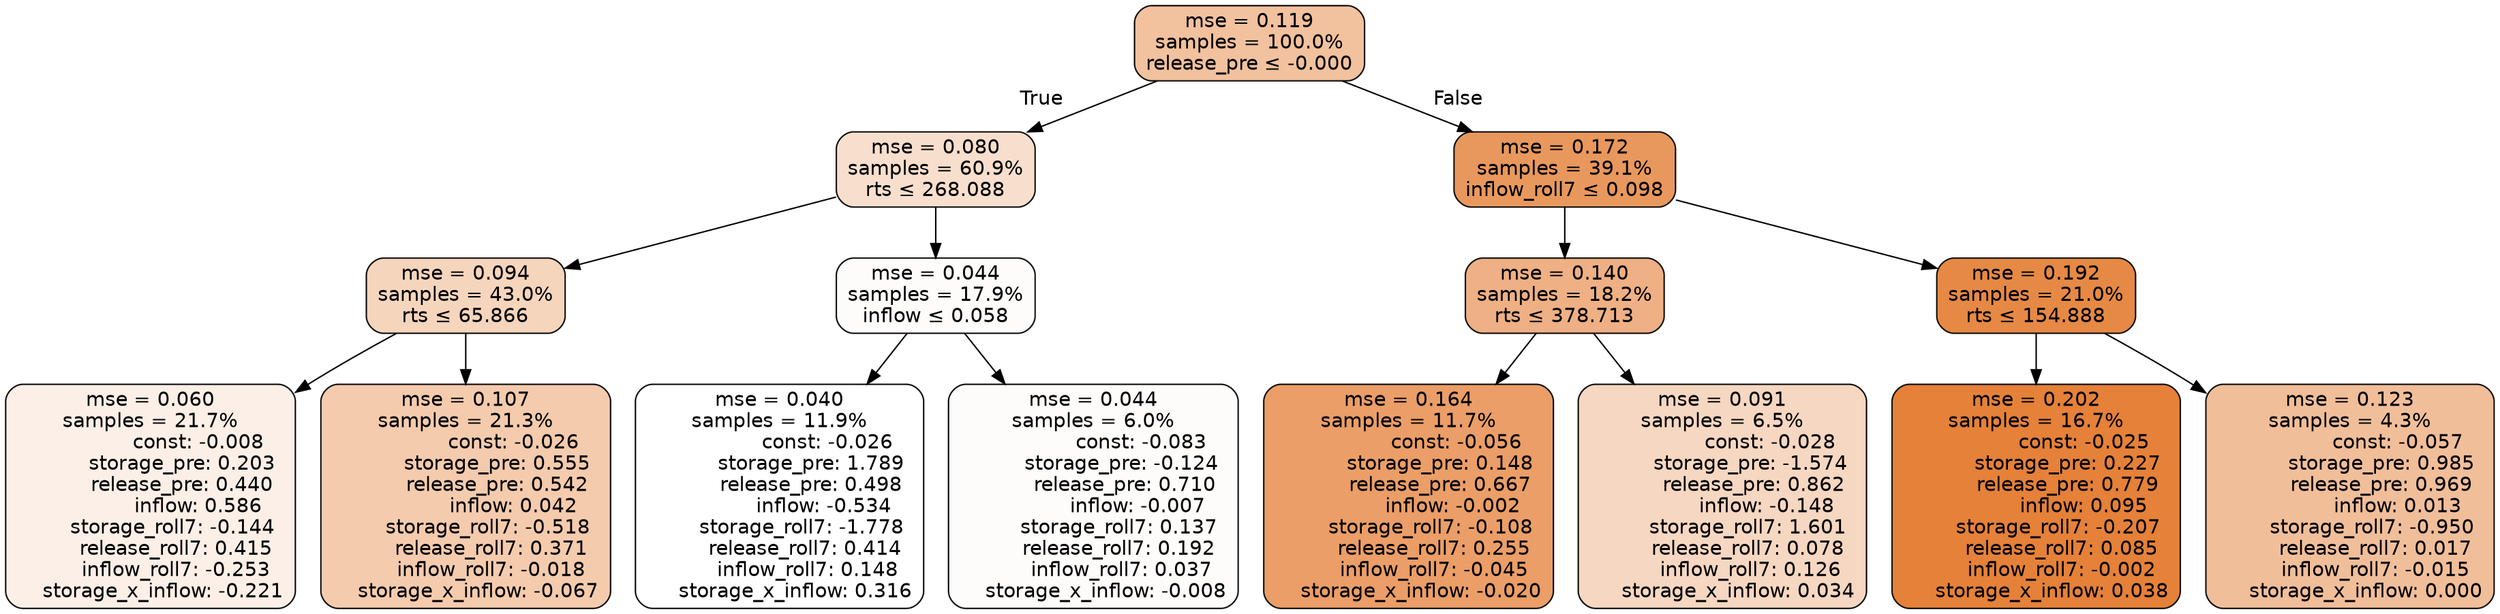 digraph tree {
bgcolor="transparent"
node [shape=rectangle, style="filled, rounded", color="black", fontname=helvetica] ;
edge [fontname=helvetica] ;
	"0" [label="mse = 0.119
samples = 100.0%
release_pre &le; -0.000", fillcolor="#f2c19e"]
	"1" [label="mse = 0.080
samples = 60.9%
rts &le; 268.088", fillcolor="#f8dfcd"]
	"2" [label="mse = 0.094
samples = 43.0%
rts &le; 65.866", fillcolor="#f6d5bd"]
	"3" [label="mse = 0.060
samples = 21.7%
               const: -0.008
          storage_pre: 0.203
          release_pre: 0.440
               inflow: 0.586
       storage_roll7: -0.144
        release_roll7: 0.415
        inflow_roll7: -0.253
    storage_x_inflow: -0.221", fillcolor="#fbefe7"]
	"4" [label="mse = 0.107
samples = 21.3%
               const: -0.026
          storage_pre: 0.555
          release_pre: 0.542
               inflow: 0.042
       storage_roll7: -0.518
        release_roll7: 0.371
        inflow_roll7: -0.018
    storage_x_inflow: -0.067", fillcolor="#f4cbad"]
	"5" [label="mse = 0.044
samples = 17.9%
inflow &le; 0.058", fillcolor="#fefcfa"]
	"6" [label="mse = 0.040
samples = 11.9%
               const: -0.026
          storage_pre: 1.789
          release_pre: 0.498
              inflow: -0.534
       storage_roll7: -1.778
        release_roll7: 0.414
         inflow_roll7: 0.148
     storage_x_inflow: 0.316", fillcolor="#ffffff"]
	"7" [label="mse = 0.044
samples = 6.0%
               const: -0.083
         storage_pre: -0.124
          release_pre: 0.710
              inflow: -0.007
        storage_roll7: 0.137
        release_roll7: 0.192
         inflow_roll7: 0.037
    storage_x_inflow: -0.008", fillcolor="#fefcfa"]
	"8" [label="mse = 0.172
samples = 39.1%
inflow_roll7 &le; 0.098", fillcolor="#e9985d"]
	"9" [label="mse = 0.140
samples = 18.2%
rts &le; 378.713", fillcolor="#eeb084"]
	"10" [label="mse = 0.164
samples = 11.7%
               const: -0.056
          storage_pre: 0.148
          release_pre: 0.667
              inflow: -0.002
       storage_roll7: -0.108
        release_roll7: 0.255
        inflow_roll7: -0.045
    storage_x_inflow: -0.020", fillcolor="#eb9e67"]
	"11" [label="mse = 0.091
samples = 6.5%
               const: -0.028
         storage_pre: -1.574
          release_pre: 0.862
              inflow: -0.148
        storage_roll7: 1.601
        release_roll7: 0.078
         inflow_roll7: 0.126
     storage_x_inflow: 0.034", fillcolor="#f6d7c1"]
	"12" [label="mse = 0.192
samples = 21.0%
rts &le; 154.888", fillcolor="#e68945"]
	"13" [label="mse = 0.202
samples = 16.7%
               const: -0.025
          storage_pre: 0.227
          release_pre: 0.779
               inflow: 0.095
       storage_roll7: -0.207
        release_roll7: 0.085
        inflow_roll7: -0.002
     storage_x_inflow: 0.038", fillcolor="#e58139"]
	"14" [label="mse = 0.123
samples = 4.3%
               const: -0.057
          storage_pre: 0.985
          release_pre: 0.969
               inflow: 0.013
       storage_roll7: -0.950
        release_roll7: 0.017
        inflow_roll7: -0.015
     storage_x_inflow: 0.000", fillcolor="#f1be9a"]

	"0" -> "1" [labeldistance=2.5, labelangle=45, headlabel="True"]
	"1" -> "2"
	"2" -> "3"
	"2" -> "4"
	"1" -> "5"
	"5" -> "6"
	"5" -> "7"
	"0" -> "8" [labeldistance=2.5, labelangle=-45, headlabel="False"]
	"8" -> "9"
	"9" -> "10"
	"9" -> "11"
	"8" -> "12"
	"12" -> "13"
	"12" -> "14"
}